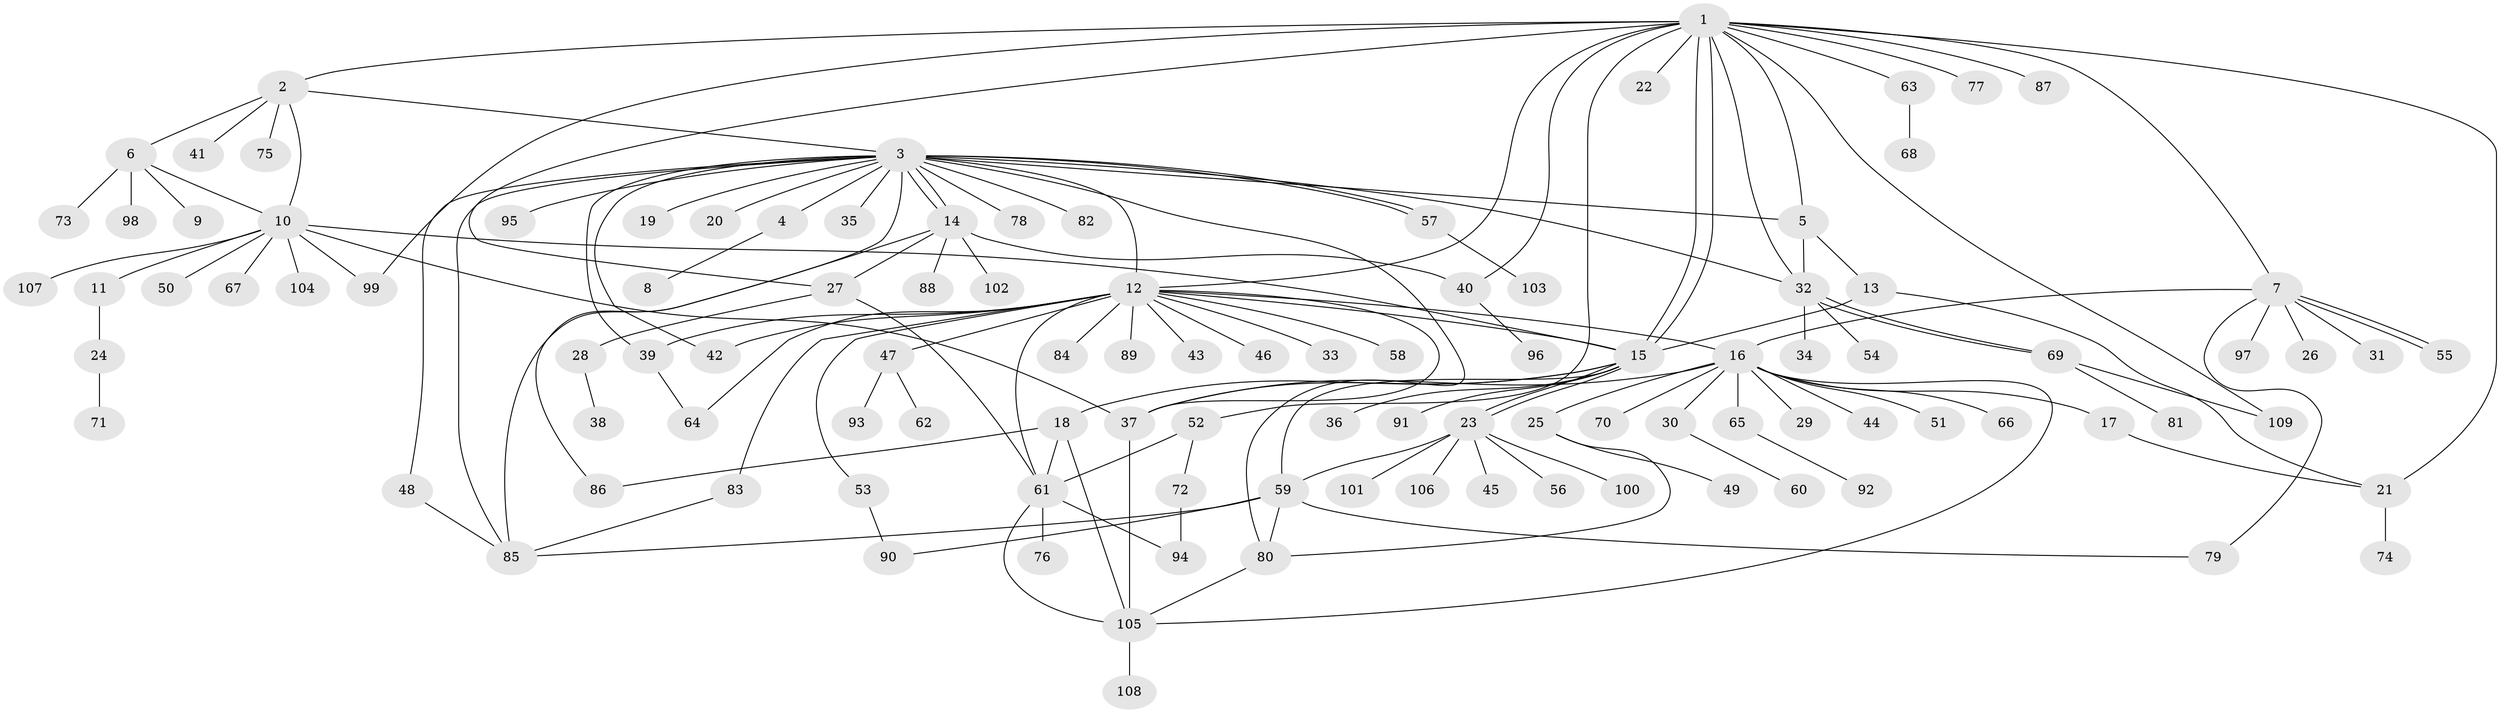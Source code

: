 // Generated by graph-tools (version 1.1) at 2025/01/03/09/25 03:01:57]
// undirected, 109 vertices, 153 edges
graph export_dot {
graph [start="1"]
  node [color=gray90,style=filled];
  1;
  2;
  3;
  4;
  5;
  6;
  7;
  8;
  9;
  10;
  11;
  12;
  13;
  14;
  15;
  16;
  17;
  18;
  19;
  20;
  21;
  22;
  23;
  24;
  25;
  26;
  27;
  28;
  29;
  30;
  31;
  32;
  33;
  34;
  35;
  36;
  37;
  38;
  39;
  40;
  41;
  42;
  43;
  44;
  45;
  46;
  47;
  48;
  49;
  50;
  51;
  52;
  53;
  54;
  55;
  56;
  57;
  58;
  59;
  60;
  61;
  62;
  63;
  64;
  65;
  66;
  67;
  68;
  69;
  70;
  71;
  72;
  73;
  74;
  75;
  76;
  77;
  78;
  79;
  80;
  81;
  82;
  83;
  84;
  85;
  86;
  87;
  88;
  89;
  90;
  91;
  92;
  93;
  94;
  95;
  96;
  97;
  98;
  99;
  100;
  101;
  102;
  103;
  104;
  105;
  106;
  107;
  108;
  109;
  1 -- 2;
  1 -- 5;
  1 -- 7;
  1 -- 12;
  1 -- 15;
  1 -- 15;
  1 -- 21;
  1 -- 22;
  1 -- 27;
  1 -- 32;
  1 -- 40;
  1 -- 52;
  1 -- 63;
  1 -- 77;
  1 -- 87;
  1 -- 99;
  1 -- 109;
  2 -- 3;
  2 -- 6;
  2 -- 10;
  2 -- 41;
  2 -- 75;
  3 -- 4;
  3 -- 5;
  3 -- 12;
  3 -- 14;
  3 -- 14;
  3 -- 19;
  3 -- 20;
  3 -- 32;
  3 -- 35;
  3 -- 39;
  3 -- 42;
  3 -- 48;
  3 -- 57;
  3 -- 57;
  3 -- 78;
  3 -- 80;
  3 -- 82;
  3 -- 85;
  3 -- 86;
  3 -- 95;
  4 -- 8;
  5 -- 13;
  5 -- 32;
  6 -- 9;
  6 -- 10;
  6 -- 73;
  6 -- 98;
  7 -- 16;
  7 -- 26;
  7 -- 31;
  7 -- 55;
  7 -- 55;
  7 -- 79;
  7 -- 97;
  10 -- 11;
  10 -- 15;
  10 -- 37;
  10 -- 50;
  10 -- 67;
  10 -- 99;
  10 -- 104;
  10 -- 107;
  11 -- 24;
  12 -- 15;
  12 -- 16;
  12 -- 33;
  12 -- 37;
  12 -- 39;
  12 -- 42;
  12 -- 43;
  12 -- 46;
  12 -- 47;
  12 -- 53;
  12 -- 58;
  12 -- 61;
  12 -- 64;
  12 -- 83;
  12 -- 84;
  12 -- 89;
  13 -- 15;
  13 -- 21;
  14 -- 27;
  14 -- 40;
  14 -- 85;
  14 -- 88;
  14 -- 102;
  15 -- 18;
  15 -- 23;
  15 -- 23;
  15 -- 36;
  15 -- 37;
  15 -- 59;
  15 -- 91;
  16 -- 17;
  16 -- 25;
  16 -- 29;
  16 -- 30;
  16 -- 37;
  16 -- 44;
  16 -- 51;
  16 -- 65;
  16 -- 66;
  16 -- 70;
  16 -- 105;
  17 -- 21;
  18 -- 61;
  18 -- 86;
  18 -- 105;
  21 -- 74;
  23 -- 45;
  23 -- 56;
  23 -- 59;
  23 -- 100;
  23 -- 101;
  23 -- 106;
  24 -- 71;
  25 -- 49;
  25 -- 80;
  27 -- 28;
  27 -- 61;
  28 -- 38;
  30 -- 60;
  32 -- 34;
  32 -- 54;
  32 -- 69;
  32 -- 69;
  37 -- 105;
  39 -- 64;
  40 -- 96;
  47 -- 62;
  47 -- 93;
  48 -- 85;
  52 -- 61;
  52 -- 72;
  53 -- 90;
  57 -- 103;
  59 -- 79;
  59 -- 80;
  59 -- 85;
  59 -- 90;
  61 -- 76;
  61 -- 94;
  61 -- 105;
  63 -- 68;
  65 -- 92;
  69 -- 81;
  69 -- 109;
  72 -- 94;
  80 -- 105;
  83 -- 85;
  105 -- 108;
}
